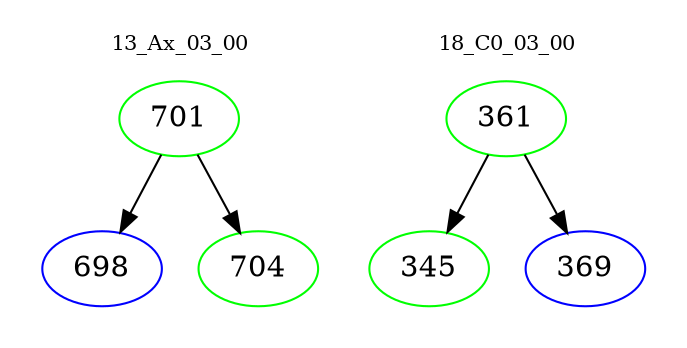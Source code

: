 digraph{
subgraph cluster_0 {
color = white
label = "13_Ax_03_00";
fontsize=10;
T0_701 [label="701", color="green"]
T0_701 -> T0_698 [color="black"]
T0_698 [label="698", color="blue"]
T0_701 -> T0_704 [color="black"]
T0_704 [label="704", color="green"]
}
subgraph cluster_1 {
color = white
label = "18_C0_03_00";
fontsize=10;
T1_361 [label="361", color="green"]
T1_361 -> T1_345 [color="black"]
T1_345 [label="345", color="green"]
T1_361 -> T1_369 [color="black"]
T1_369 [label="369", color="blue"]
}
}
